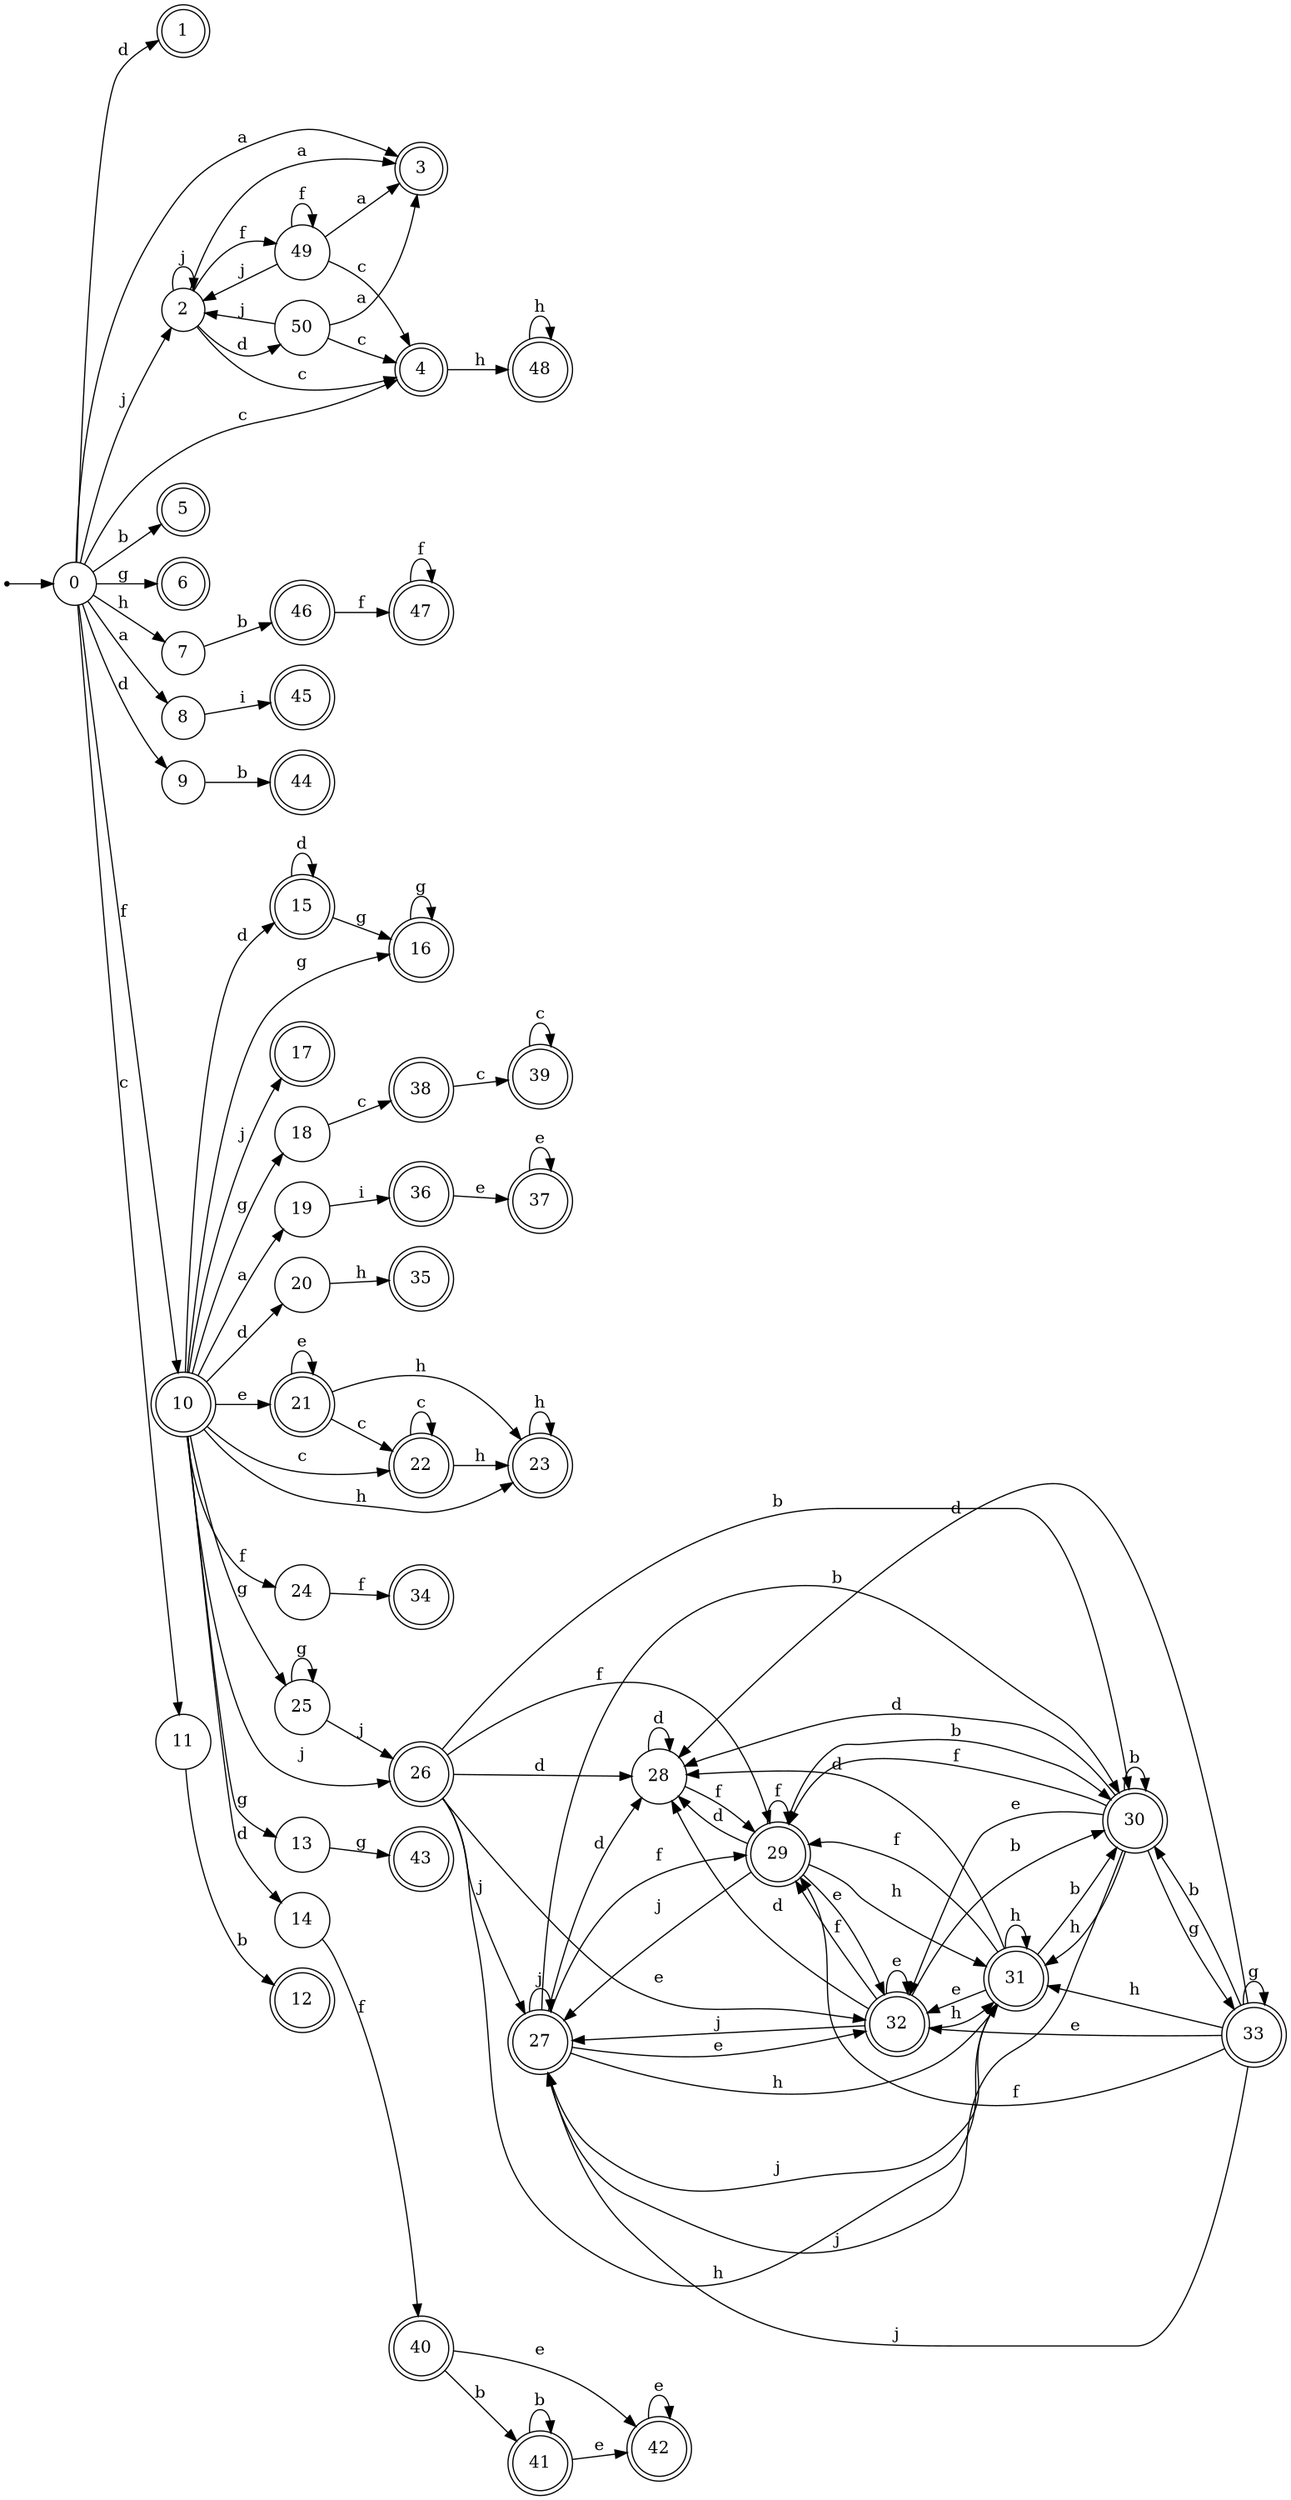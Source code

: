 digraph finite_state_machine {
rankdir=LR;
size="20,20";
node [shape = point]; "dummy0"
node [shape = circle]; "0";
"dummy0" -> "0";
node [shape = doublecircle]; "1";node [shape = circle]; "2";
node [shape = doublecircle]; "3";node [shape = doublecircle]; "4";node [shape = doublecircle]; "5";node [shape = doublecircle]; "6";node [shape = circle]; "7";
node [shape = circle]; "8";
node [shape = circle]; "9";
node [shape = doublecircle]; "10";node [shape = circle]; "11";
node [shape = doublecircle]; "12";node [shape = circle]; "13";
node [shape = circle]; "14";
node [shape = doublecircle]; "15";node [shape = doublecircle]; "16";node [shape = doublecircle]; "17";node [shape = circle]; "18";
node [shape = circle]; "19";
node [shape = circle]; "20";
node [shape = doublecircle]; "21";node [shape = doublecircle]; "22";node [shape = doublecircle]; "23";node [shape = circle]; "24";
node [shape = circle]; "25";
node [shape = doublecircle]; "26";node [shape = doublecircle]; "27";node [shape = circle]; "28";
node [shape = doublecircle]; "29";node [shape = doublecircle]; "30";node [shape = doublecircle]; "31";node [shape = doublecircle]; "32";node [shape = doublecircle]; "33";node [shape = doublecircle]; "34";node [shape = doublecircle]; "35";node [shape = doublecircle]; "36";node [shape = doublecircle]; "37";node [shape = doublecircle]; "38";node [shape = doublecircle]; "39";node [shape = doublecircle]; "40";node [shape = doublecircle]; "41";node [shape = doublecircle]; "42";node [shape = doublecircle]; "43";node [shape = doublecircle]; "44";node [shape = doublecircle]; "45";node [shape = doublecircle]; "46";node [shape = doublecircle]; "47";node [shape = doublecircle]; "48";node [shape = circle]; "49";
node [shape = circle]; "50";
"0" -> "1" [label = "d"];
 "0" -> "9" [label = "d"];
 "0" -> "2" [label = "j"];
 "0" -> "8" [label = "a"];
 "0" -> "3" [label = "a"];
 "0" -> "11" [label = "c"];
 "0" -> "4" [label = "c"];
 "0" -> "5" [label = "b"];
 "0" -> "6" [label = "g"];
 "0" -> "7" [label = "h"];
 "0" -> "10" [label = "f"];
 "11" -> "12" [label = "b"];
 "10" -> "16" [label = "g"];
 "10" -> "25" [label = "g"];
 "10" -> "18" [label = "g"];
 "10" -> "13" [label = "g"];
 "10" -> "20" [label = "d"];
 "10" -> "14" [label = "d"];
 "10" -> "15" [label = "d"];
 "10" -> "17" [label = "j"];
 "10" -> "26" [label = "j"];
 "10" -> "19" [label = "a"];
 "10" -> "21" [label = "e"];
 "10" -> "22" [label = "c"];
 "10" -> "23" [label = "h"];
 "10" -> "24" [label = "f"];
 "26" -> "27" [label = "j"];
 "26" -> "28" [label = "d"];
 "26" -> "29" [label = "f"];
 "26" -> "30" [label = "b"];
 "26" -> "31" [label = "h"];
 "26" -> "32" [label = "e"];
 "32" -> "32" [label = "e"];
 "32" -> "27" [label = "j"];
 "32" -> "28" [label = "d"];
 "32" -> "29" [label = "f"];
 "32" -> "30" [label = "b"];
 "32" -> "31" [label = "h"];
 "31" -> "31" [label = "h"];
 "31" -> "27" [label = "j"];
 "31" -> "28" [label = "d"];
 "31" -> "29" [label = "f"];
 "31" -> "30" [label = "b"];
 "31" -> "32" [label = "e"];
 "30" -> "30" [label = "b"];
 "30" -> "33" [label = "g"];
 "30" -> "27" [label = "j"];
 "30" -> "28" [label = "d"];
 "30" -> "29" [label = "f"];
 "30" -> "31" [label = "h"];
 "30" -> "32" [label = "e"];
 "33" -> "33" [label = "g"];
 "33" -> "30" [label = "b"];
 "33" -> "27" [label = "j"];
 "33" -> "28" [label = "d"];
 "33" -> "29" [label = "f"];
 "33" -> "31" [label = "h"];
 "33" -> "32" [label = "e"];
 "29" -> "29" [label = "f"];
 "29" -> "28" [label = "d"];
 "29" -> "27" [label = "j"];
 "29" -> "30" [label = "b"];
 "29" -> "31" [label = "h"];
 "29" -> "32" [label = "e"];
 "28" -> "28" [label = "d"];
 "28" -> "29" [label = "f"];
 "27" -> "27" [label = "j"];
 "27" -> "28" [label = "d"];
 "27" -> "29" [label = "f"];
 "27" -> "30" [label = "b"];
 "27" -> "31" [label = "h"];
 "27" -> "32" [label = "e"];
 "25" -> "25" [label = "g"];
 "25" -> "26" [label = "j"];
 "24" -> "34" [label = "f"];
 "23" -> "23" [label = "h"];
 "22" -> "22" [label = "c"];
 "22" -> "23" [label = "h"];
 "21" -> "21" [label = "e"];
 "21" -> "22" [label = "c"];
 "21" -> "23" [label = "h"];
 "20" -> "35" [label = "h"];
 "19" -> "36" [label = "i"];
 "36" -> "37" [label = "e"];
 "37" -> "37" [label = "e"];
 "18" -> "38" [label = "c"];
 "38" -> "39" [label = "c"];
 "39" -> "39" [label = "c"];
 "16" -> "16" [label = "g"];
 "15" -> "15" [label = "d"];
 "15" -> "16" [label = "g"];
 "14" -> "40" [label = "f"];
 "40" -> "41" [label = "b"];
 "40" -> "42" [label = "e"];
 "42" -> "42" [label = "e"];
 "41" -> "41" [label = "b"];
 "41" -> "42" [label = "e"];
 "13" -> "43" [label = "g"];
 "9" -> "44" [label = "b"];
 "8" -> "45" [label = "i"];
 "7" -> "46" [label = "b"];
 "46" -> "47" [label = "f"];
 "47" -> "47" [label = "f"];
 "4" -> "48" [label = "h"];
 "48" -> "48" [label = "h"];
 "2" -> "2" [label = "j"];
 "2" -> "49" [label = "f"];
 "2" -> "50" [label = "d"];
 "2" -> "3" [label = "a"];
 "2" -> "4" [label = "c"];
 "50" -> "2" [label = "j"];
 "50" -> "3" [label = "a"];
 "50" -> "4" [label = "c"];
 "49" -> "49" [label = "f"];
 "49" -> "2" [label = "j"];
 "49" -> "3" [label = "a"];
 "49" -> "4" [label = "c"];
 }
